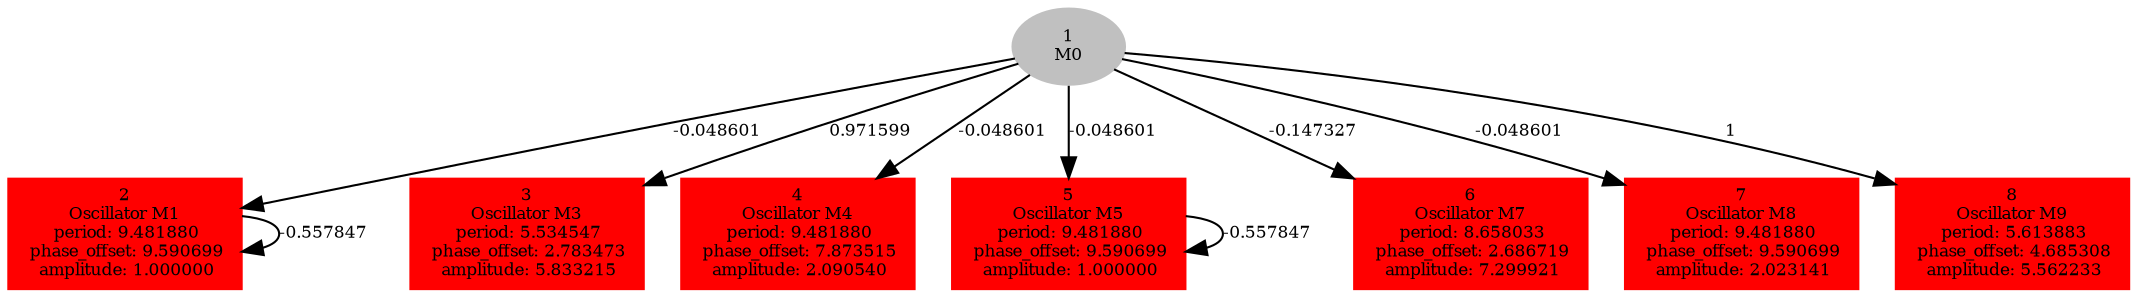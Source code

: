  digraph g{ forcelabels=true;
1[label=<1<BR/>M0>,color="grey",style=filled,fontsize=8];
2 [label=<2<BR />Oscillator M1<BR /> period: 9.481880<BR /> phase_offset: 9.590699<BR /> amplitude: 1.000000>, shape=box,color=red,style=filled,fontsize=8];3 [label=<3<BR />Oscillator M3<BR /> period: 5.534547<BR /> phase_offset: 2.783473<BR /> amplitude: 5.833215>, shape=box,color=red,style=filled,fontsize=8];4 [label=<4<BR />Oscillator M4<BR /> period: 9.481880<BR /> phase_offset: 7.873515<BR /> amplitude: 2.090540>, shape=box,color=red,style=filled,fontsize=8];5 [label=<5<BR />Oscillator M5<BR /> period: 9.481880<BR /> phase_offset: 9.590699<BR /> amplitude: 1.000000>, shape=box,color=red,style=filled,fontsize=8];6 [label=<6<BR />Oscillator M7<BR /> period: 8.658033<BR /> phase_offset: 2.686719<BR /> amplitude: 7.299921>, shape=box,color=red,style=filled,fontsize=8];7 [label=<7<BR />Oscillator M8<BR /> period: 9.481880<BR /> phase_offset: 9.590699<BR /> amplitude: 2.023141>, shape=box,color=red,style=filled,fontsize=8];8 [label=<8<BR />Oscillator M9<BR /> period: 5.613883<BR /> phase_offset: 4.685308<BR /> amplitude: 5.562233>, shape=box,color=red,style=filled,fontsize=8];1 -> 2[label="-0.048601 ",fontsize="8"];
1 -> 3[label="0.971599 ",fontsize="8"];
1 -> 4[label="-0.048601 ",fontsize="8"];
1 -> 5[label="-0.048601 ",fontsize="8"];
1 -> 6[label="-0.147327 ",fontsize="8"];
1 -> 7[label="-0.048601 ",fontsize="8"];
1 -> 8[label="1 ",fontsize="8"];
2 -> 2[label="-0.557847 ",fontsize="8"];
5 -> 5[label="-0.557847 ",fontsize="8"];
 }
